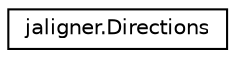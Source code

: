 digraph "Graphical Class Hierarchy"
{
  edge [fontname="Helvetica",fontsize="10",labelfontname="Helvetica",labelfontsize="10"];
  node [fontname="Helvetica",fontsize="10",shape=record];
  rankdir="LR";
  Node1 [label="jaligner.Directions",height=0.2,width=0.4,color="black", fillcolor="white", style="filled",URL="$classjaligner_1_1_directions.html"];
}
